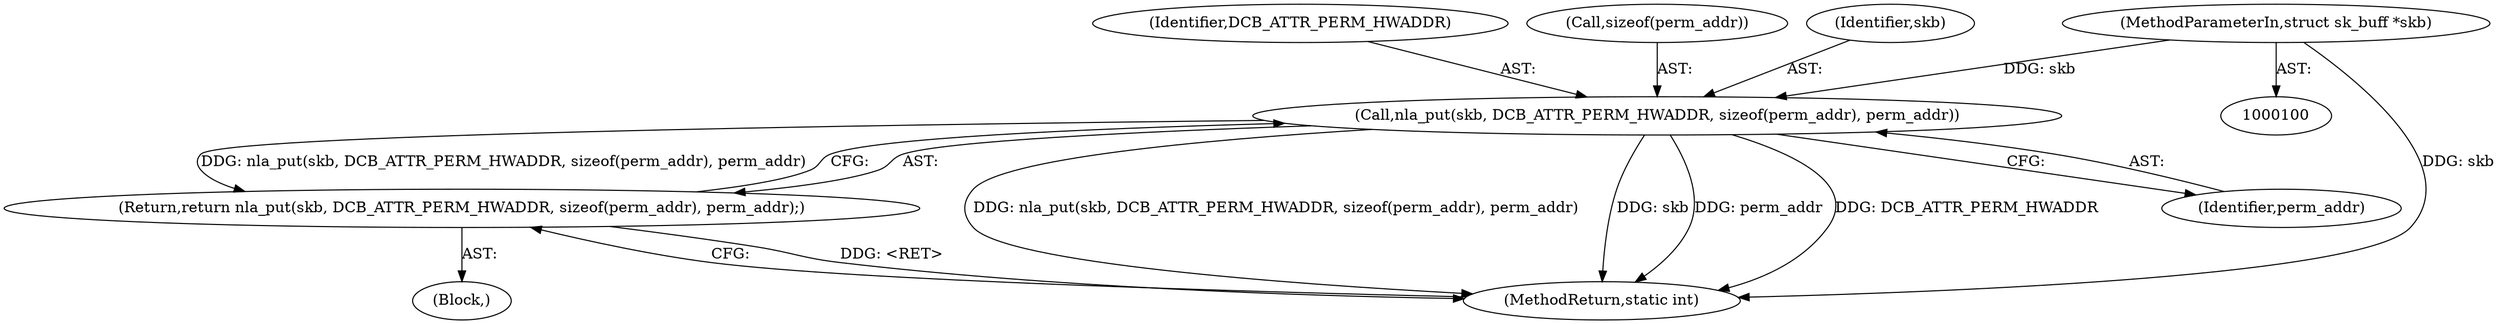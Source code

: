 digraph "0_linux_29cd8ae0e1a39e239a3a7b67da1986add1199fc0_0@pointer" {
"1000127" [label="(Call,nla_put(skb, DCB_ATTR_PERM_HWADDR, sizeof(perm_addr), perm_addr))"];
"1000105" [label="(MethodParameterIn,struct sk_buff *skb)"];
"1000126" [label="(Return,return nla_put(skb, DCB_ATTR_PERM_HWADDR, sizeof(perm_addr), perm_addr);)"];
"1000127" [label="(Call,nla_put(skb, DCB_ATTR_PERM_HWADDR, sizeof(perm_addr), perm_addr))"];
"1000133" [label="(MethodReturn,static int)"];
"1000129" [label="(Identifier,DCB_ATTR_PERM_HWADDR)"];
"1000130" [label="(Call,sizeof(perm_addr))"];
"1000128" [label="(Identifier,skb)"];
"1000105" [label="(MethodParameterIn,struct sk_buff *skb)"];
"1000126" [label="(Return,return nla_put(skb, DCB_ATTR_PERM_HWADDR, sizeof(perm_addr), perm_addr);)"];
"1000132" [label="(Identifier,perm_addr)"];
"1000106" [label="(Block,)"];
"1000127" -> "1000126"  [label="AST: "];
"1000127" -> "1000132"  [label="CFG: "];
"1000128" -> "1000127"  [label="AST: "];
"1000129" -> "1000127"  [label="AST: "];
"1000130" -> "1000127"  [label="AST: "];
"1000132" -> "1000127"  [label="AST: "];
"1000126" -> "1000127"  [label="CFG: "];
"1000127" -> "1000133"  [label="DDG: nla_put(skb, DCB_ATTR_PERM_HWADDR, sizeof(perm_addr), perm_addr)"];
"1000127" -> "1000133"  [label="DDG: skb"];
"1000127" -> "1000133"  [label="DDG: perm_addr"];
"1000127" -> "1000133"  [label="DDG: DCB_ATTR_PERM_HWADDR"];
"1000127" -> "1000126"  [label="DDG: nla_put(skb, DCB_ATTR_PERM_HWADDR, sizeof(perm_addr), perm_addr)"];
"1000105" -> "1000127"  [label="DDG: skb"];
"1000105" -> "1000100"  [label="AST: "];
"1000105" -> "1000133"  [label="DDG: skb"];
"1000126" -> "1000106"  [label="AST: "];
"1000133" -> "1000126"  [label="CFG: "];
"1000126" -> "1000133"  [label="DDG: <RET>"];
}
